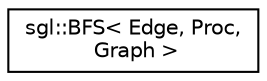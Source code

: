 digraph "Graphical Class Hierarchy"
{
  edge [fontname="Helvetica",fontsize="10",labelfontname="Helvetica",labelfontsize="10"];
  node [fontname="Helvetica",fontsize="10",shape=record];
  rankdir="LR";
  Node1 [label="sgl::BFS\< Edge, Proc,\l Graph \>",height=0.2,width=0.4,color="black", fillcolor="white", style="filled",URL="$classsgl_1_1_b_f_s.html"];
}
